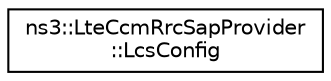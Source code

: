 digraph "Graphical Class Hierarchy"
{
 // LATEX_PDF_SIZE
  edge [fontname="Helvetica",fontsize="10",labelfontname="Helvetica",labelfontsize="10"];
  node [fontname="Helvetica",fontsize="10",shape=record];
  rankdir="LR";
  Node0 [label="ns3::LteCcmRrcSapProvider\l::LcsConfig",height=0.2,width=0.4,color="black", fillcolor="white", style="filled",URL="$structns3_1_1_lte_ccm_rrc_sap_provider_1_1_lcs_config.html",tooltip="LcsConfig structure."];
}

